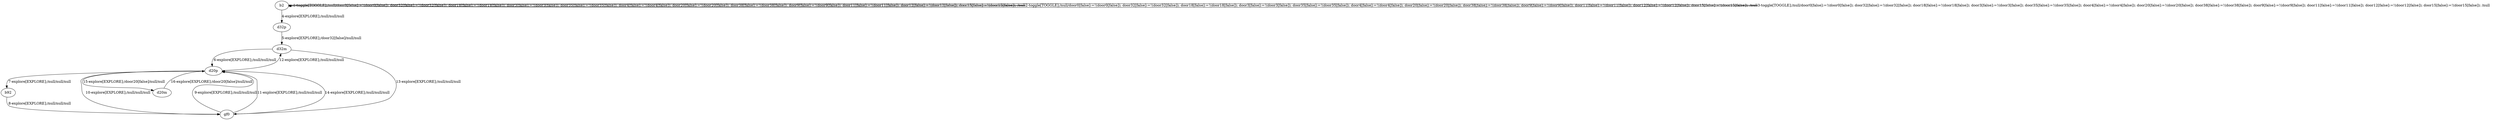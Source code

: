 # Total number of goals covered by this test: 1
# d20m --> d20p

digraph g {
"b2" -> "b2" [label = "1-toggle[TOGGLE];/null/door0[false]:=!(door0[false]); door32[false]:=!(door32[false]); door18[false]:=!(door18[false]); door3[false]:=!(door3[false]); door35[false]:=!(door35[false]); door4[false]:=!(door4[false]); door20[false]:=!(door20[false]); door38[false]:=!(door38[false]); door9[false]:=!(door9[false]); door11[false]:=!(door11[false]); door12[false]:=!(door12[false]); door15[false]:=!(door15[false]); /null"];
"b2" -> "b2" [label = "2-toggle[TOGGLE];/null/door0[false]:=!(door0[false]); door32[false]:=!(door32[false]); door18[false]:=!(door18[false]); door3[false]:=!(door3[false]); door35[false]:=!(door35[false]); door4[false]:=!(door4[false]); door20[false]:=!(door20[false]); door38[false]:=!(door38[false]); door9[false]:=!(door9[false]); door11[false]:=!(door11[false]); door12[false]:=!(door12[false]); door15[false]:=!(door15[false]); /null"];
"b2" -> "b2" [label = "3-toggle[TOGGLE];/null/door0[false]:=!(door0[false]); door32[false]:=!(door32[false]); door18[false]:=!(door18[false]); door3[false]:=!(door3[false]); door35[false]:=!(door35[false]); door4[false]:=!(door4[false]); door20[false]:=!(door20[false]); door38[false]:=!(door38[false]); door9[false]:=!(door9[false]); door11[false]:=!(door11[false]); door12[false]:=!(door12[false]); door15[false]:=!(door15[false]); /null"];
"b2" -> "d32p" [label = "4-explore[EXPLORE];/null/null/null"];
"d32p" -> "d32m" [label = "5-explore[EXPLORE];/door32[false]/null/null"];
"d32m" -> "d20p" [label = "6-explore[EXPLORE];/null/null/null"];
"d20p" -> "b92" [label = "7-explore[EXPLORE];/null/null/null"];
"b92" -> "gf0" [label = "8-explore[EXPLORE];/null/null/null"];
"gf0" -> "d20p" [label = "9-explore[EXPLORE];/null/null/null"];
"d20p" -> "gf0" [label = "10-explore[EXPLORE];/null/null/null"];
"gf0" -> "d20p" [label = "11-explore[EXPLORE];/null/null/null"];
"d20p" -> "d32m" [label = "12-explore[EXPLORE];/null/null/null"];
"d32m" -> "gf0" [label = "13-explore[EXPLORE];/null/null/null"];
"gf0" -> "d20p" [label = "14-explore[EXPLORE];/null/null/null"];
"d20p" -> "d20m" [label = "15-explore[EXPLORE];/door20[false]/null/null"];
"d20m" -> "d20p" [label = "16-explore[EXPLORE];/door20[false]/null/null"];
}